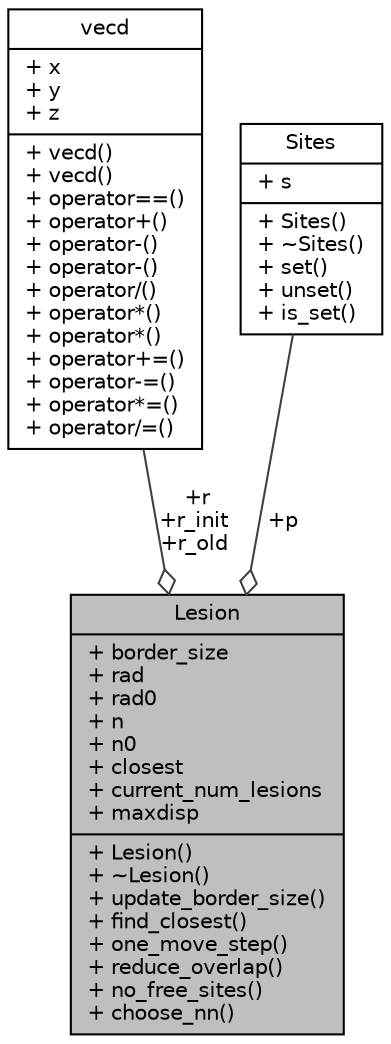digraph "Lesion"
{
  edge [fontname="Helvetica",fontsize="10",labelfontname="Helvetica",labelfontsize="10"];
  node [fontname="Helvetica",fontsize="10",shape=record];
  Node1 [label="{Lesion\n|+ border_size\l+ rad\l+ rad0\l+ n\l+ n0\l+ closest\l+ current_num_lesions\l+ maxdisp\l|+ Lesion()\l+ ~Lesion()\l+ update_border_size()\l+ find_closest()\l+ one_move_step()\l+ reduce_overlap()\l+ no_free_sites()\l+ choose_nn()\l}",height=0.2,width=0.4,color="black", fillcolor="grey75", style="filled", fontcolor="black"];
  Node2 -> Node1 [color="grey25",fontsize="10",style="solid",label=" +r\n+r_init\n+r_old" ,arrowhead="odiamond",fontname="Helvetica"];
  Node2 [label="{vecd\n|+ x\l+ y\l+ z\l|+ vecd()\l+ vecd()\l+ operator==()\l+ operator+()\l+ operator-()\l+ operator-()\l+ operator/()\l+ operator*()\l+ operator*()\l+ operator+=()\l+ operator-=()\l+ operator*=()\l+ operator/=()\l}",height=0.2,width=0.4,color="black", fillcolor="white", style="filled",URL="$classvecd.html"];
  Node3 -> Node1 [color="grey25",fontsize="10",style="solid",label=" +p" ,arrowhead="odiamond",fontname="Helvetica"];
  Node3 [label="{Sites\n|+ s\l|+ Sites()\l+ ~Sites()\l+ set()\l+ unset()\l+ is_set()\l}",height=0.2,width=0.4,color="black", fillcolor="white", style="filled",URL="$class_sites.html"];
}
